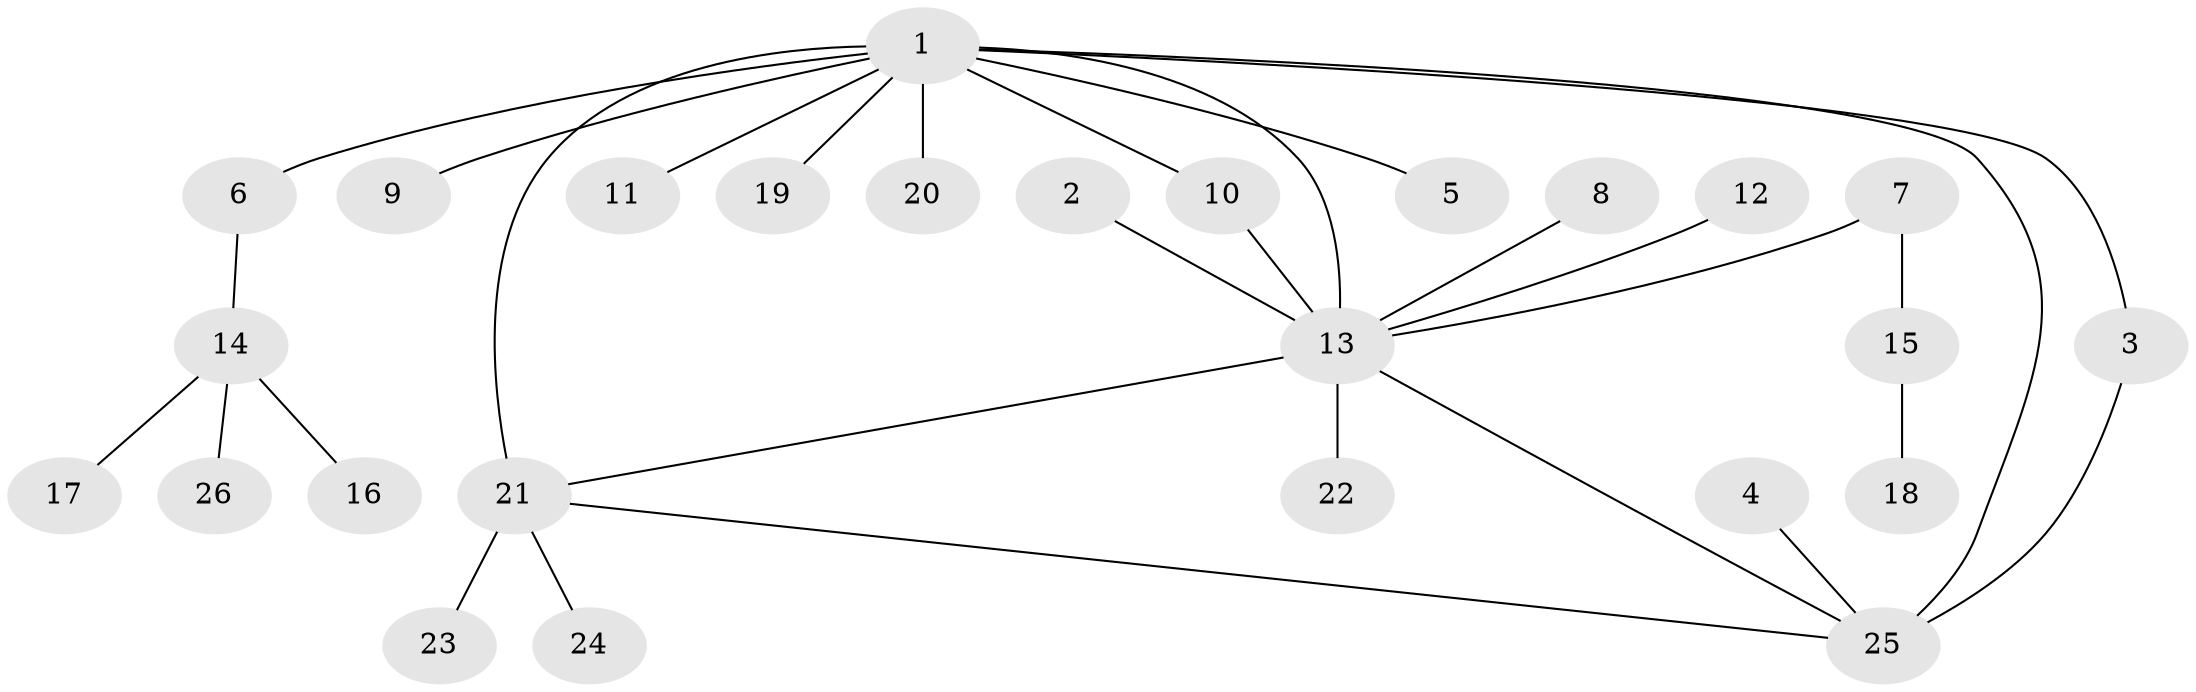 // original degree distribution, {4: 0.057692307692307696, 8: 0.019230769230769232, 5: 0.057692307692307696, 6: 0.038461538461538464, 3: 0.11538461538461539, 11: 0.019230769230769232, 1: 0.5, 2: 0.19230769230769232}
// Generated by graph-tools (version 1.1) at 2025/26/03/09/25 03:26:36]
// undirected, 26 vertices, 30 edges
graph export_dot {
graph [start="1"]
  node [color=gray90,style=filled];
  1;
  2;
  3;
  4;
  5;
  6;
  7;
  8;
  9;
  10;
  11;
  12;
  13;
  14;
  15;
  16;
  17;
  18;
  19;
  20;
  21;
  22;
  23;
  24;
  25;
  26;
  1 -- 3 [weight=1.0];
  1 -- 5 [weight=1.0];
  1 -- 6 [weight=1.0];
  1 -- 9 [weight=1.0];
  1 -- 10 [weight=1.0];
  1 -- 11 [weight=1.0];
  1 -- 13 [weight=2.0];
  1 -- 19 [weight=1.0];
  1 -- 20 [weight=1.0];
  1 -- 21 [weight=3.0];
  1 -- 25 [weight=2.0];
  2 -- 13 [weight=1.0];
  3 -- 25 [weight=1.0];
  4 -- 25 [weight=1.0];
  6 -- 14 [weight=1.0];
  7 -- 13 [weight=1.0];
  7 -- 15 [weight=1.0];
  8 -- 13 [weight=1.0];
  10 -- 13 [weight=2.0];
  12 -- 13 [weight=1.0];
  13 -- 21 [weight=1.0];
  13 -- 22 [weight=1.0];
  13 -- 25 [weight=1.0];
  14 -- 16 [weight=1.0];
  14 -- 17 [weight=1.0];
  14 -- 26 [weight=1.0];
  15 -- 18 [weight=1.0];
  21 -- 23 [weight=1.0];
  21 -- 24 [weight=1.0];
  21 -- 25 [weight=1.0];
}
